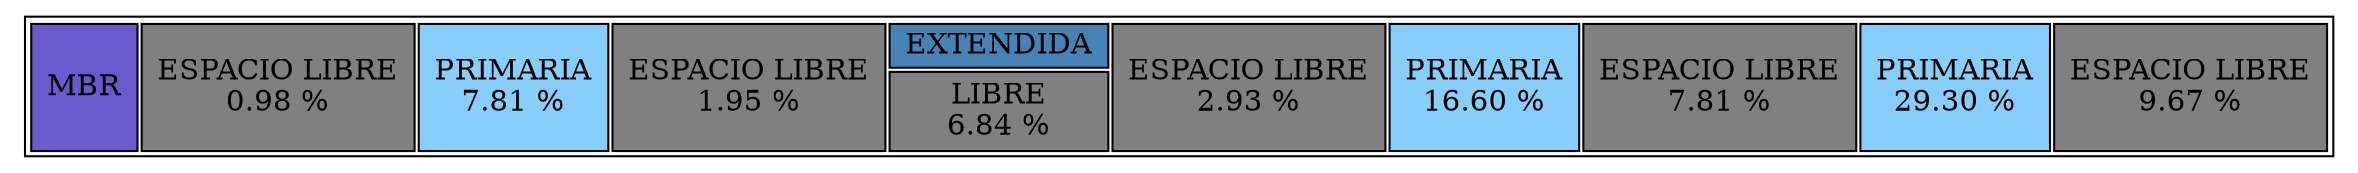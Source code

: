digraph { 
node [ shape=none ] 
TablaReportNodo [ label = < <table border="1"> 
<tr> 
 <td bgcolor='SlateBlue'  ROWSPAN='3'> MBR </td>
 <td bgcolor='#808080'  ROWSPAN='3'> ESPACIO LIBRE <br/> 0.98 % </td> 
  <td bgcolor='LightSkyBlue' ROWSPAN='3'> PRIMARIA <br/> 7.81 % </td>
 <td bgcolor='#808080'  ROWSPAN='3'> ESPACIO LIBRE <br/> 1.95 % </td> 
  <td bgcolor='SteelBlue' COLSPAN='1'> EXTENDIDA </td>
 <td bgcolor='#808080'  ROWSPAN='3'> ESPACIO LIBRE <br/> 2.93 % </td> 
  <td bgcolor='LightSkyBlue' ROWSPAN='3'> PRIMARIA <br/> 16.60 % </td>
 <td bgcolor='#808080'  ROWSPAN='3'> ESPACIO LIBRE <br/> 7.81 % </td> 
  <td bgcolor='LightSkyBlue' ROWSPAN='3'> PRIMARIA <br/> 29.30 % </td>
 <td bgcolor='#808080'  ROWSPAN='3'> ESPACIO LIBRE <br/> 9.67 % </td> 
</tr>

<tr> 
 <td bgcolor='#808080' ROWSPAN='2'> LIBRE <br/> 6.84 % </td> 
</tr>

</table> > ]
}